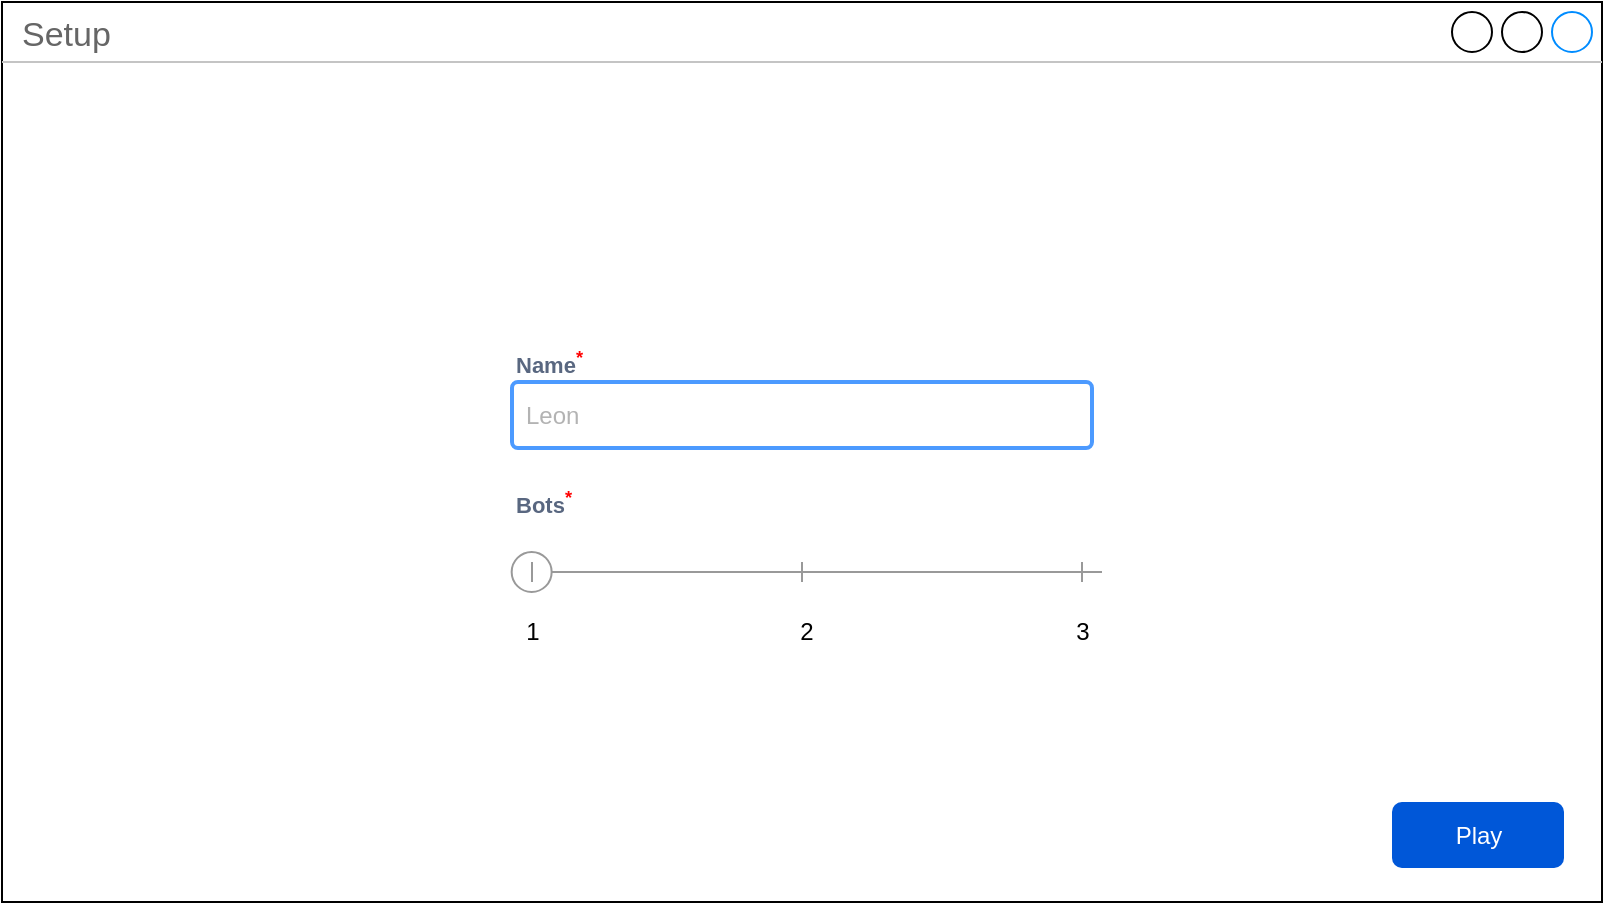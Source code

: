 <mxfile version="20.5.3" type="embed"><diagram id="23iRSUPoRavnBvh4doch" name="Page-1"><mxGraphModel dx="2911" dy="1076" grid="1" gridSize="10" guides="1" tooltips="1" connect="1" arrows="1" fold="1" page="1" pageScale="1" pageWidth="827" pageHeight="1169" math="0" shadow="0"><root><mxCell id="0"/><mxCell id="1" parent="0"/><mxCell id="2" value="Setup" style="strokeWidth=1;shadow=0;dashed=0;align=center;html=1;shape=mxgraph.mockup.containers.window;align=left;verticalAlign=top;spacingLeft=8;strokeColor2=#008cff;strokeColor3=#c4c4c4;fontColor=#666666;mainText=;fontSize=17;labelBackgroundColor=none;" vertex="1" parent="1"><mxGeometry x="-40" y="210" width="800" height="450" as="geometry"/></mxCell><mxCell id="4" value="Name&lt;sup&gt;&lt;font color=&quot;#ff0000&quot;&gt;*&lt;/font&gt;&lt;/sup&gt;" style="fillColor=none;strokeColor=none;html=1;fontSize=11;fontStyle=0;align=left;fontColor=#596780;fontStyle=1;fontSize=11" vertex="1" parent="1"><mxGeometry x="215" y="380" width="240" height="20" as="geometry"/></mxCell><mxCell id="5" value="&lt;font color=&quot;#b3b3b3&quot;&gt;Leon&lt;/font&gt;" style="rounded=1;arcSize=9;align=left;spacingLeft=5;strokeColor=#4C9AFF;html=1;strokeWidth=2;fontSize=12" vertex="1" parent="1"><mxGeometry x="215" y="400" width="290" height="33" as="geometry"/></mxCell><mxCell id="8" value="Bots&lt;sup&gt;&lt;font color=&quot;#ff0000&quot;&gt;*&lt;/font&gt;&lt;/sup&gt;" style="fillColor=none;strokeColor=none;html=1;fontSize=11;fontStyle=0;align=left;fontColor=#596780;fontStyle=1;fontSize=11" vertex="1" parent="1"><mxGeometry x="215" y="450" width="240" height="20" as="geometry"/></mxCell><mxCell id="11" value="" style="verticalLabelPosition=bottom;shadow=0;dashed=0;align=center;html=1;verticalAlign=top;strokeWidth=1;shape=mxgraph.mockup.forms.horSlider;strokeColor=#999999;sliderStyle=basic;sliderPos=1.695;handleStyle=circle;fillColor2=#ddeeff;fontColor=#B3B3B3;" vertex="1" parent="1"><mxGeometry x="215" y="480" width="295" height="30" as="geometry"/></mxCell><mxCell id="12" value="" style="verticalLabelPosition=bottom;shadow=0;dashed=0;align=center;html=1;verticalAlign=top;strokeWidth=1;shape=mxgraph.mockup.markup.line;strokeColor=#999999;direction=north;fontColor=#B3B3B3;" vertex="1" parent="1"><mxGeometry x="215" y="490" width="20" height="10" as="geometry"/></mxCell><mxCell id="13" value="" style="verticalLabelPosition=bottom;shadow=0;dashed=0;align=center;html=1;verticalAlign=top;strokeWidth=1;shape=mxgraph.mockup.markup.line;strokeColor=#999999;direction=north;fontColor=#B3B3B3;" vertex="1" parent="1"><mxGeometry x="350" y="490" width="20" height="10" as="geometry"/></mxCell><mxCell id="14" value="" style="verticalLabelPosition=bottom;shadow=0;dashed=0;align=center;html=1;verticalAlign=top;strokeWidth=1;shape=mxgraph.mockup.markup.line;strokeColor=#999999;direction=north;fontColor=#B3B3B3;" vertex="1" parent="1"><mxGeometry x="490" y="490" width="20" height="10" as="geometry"/></mxCell><mxCell id="15" value="&lt;font color=&quot;#000000&quot;&gt;1&lt;/font&gt;" style="text;html=1;strokeColor=none;fillColor=none;align=center;verticalAlign=middle;whiteSpace=wrap;rounded=0;fontColor=#B3B3B3;" vertex="1" parent="1"><mxGeometry x="212.5" y="520" width="25" height="10" as="geometry"/></mxCell><mxCell id="16" value="&lt;font color=&quot;#000000&quot;&gt;2&lt;/font&gt;" style="text;html=1;strokeColor=none;fillColor=none;align=center;verticalAlign=middle;whiteSpace=wrap;rounded=0;fontColor=#B3B3B3;" vertex="1" parent="1"><mxGeometry x="350" y="520" width="25" height="10" as="geometry"/></mxCell><mxCell id="17" value="&lt;font color=&quot;#000000&quot;&gt;3&lt;/font&gt;" style="text;html=1;strokeColor=none;fillColor=none;align=center;verticalAlign=middle;whiteSpace=wrap;rounded=0;fontColor=#B3B3B3;" vertex="1" parent="1"><mxGeometry x="487.5" y="520" width="25" height="10" as="geometry"/></mxCell><mxCell id="18" value="Play" style="rounded=1;fillColor=#0057D8;align=center;strokeColor=none;html=1;fontColor=#ffffff;fontSize=12;sketch=0;" vertex="1" parent="1"><mxGeometry x="655" y="610" width="86" height="33" as="geometry"/></mxCell></root></mxGraphModel></diagram></mxfile>